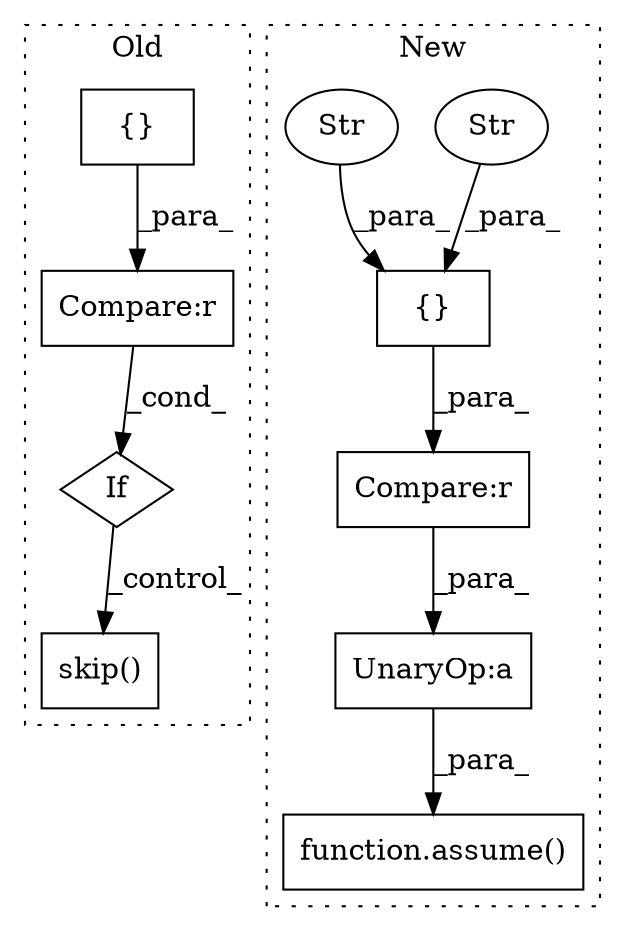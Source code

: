 digraph G {
subgraph cluster0 {
1 [label="skip()" a="75" s="5925" l="13" shape="box"];
3 [label="If" a="96" s="5681" l="3" shape="diamond"];
5 [label="Compare:r" a="40" s="5684" l="42" shape="box"];
7 [label="{}" a="59" s="5692,5725" l="1,0" shape="box"];
label = "Old";
style="dotted";
}
subgraph cluster1 {
2 [label="function.assume()" a="75" s="5852,5889" l="7,1" shape="box"];
4 [label="UnaryOp:a" a="61" s="5859" l="30" shape="box"];
6 [label="Compare:r" a="40" s="5863" l="26" shape="box"];
8 [label="{}" a="59" s="5870,5887" l="1,0" shape="box"];
9 [label="Str" a="66" s="5880" l="7" shape="ellipse"];
10 [label="Str" a="66" s="5871" l="7" shape="ellipse"];
label = "New";
style="dotted";
}
3 -> 1 [label="_control_"];
4 -> 2 [label="_para_"];
5 -> 3 [label="_cond_"];
6 -> 4 [label="_para_"];
7 -> 5 [label="_para_"];
8 -> 6 [label="_para_"];
9 -> 8 [label="_para_"];
10 -> 8 [label="_para_"];
}